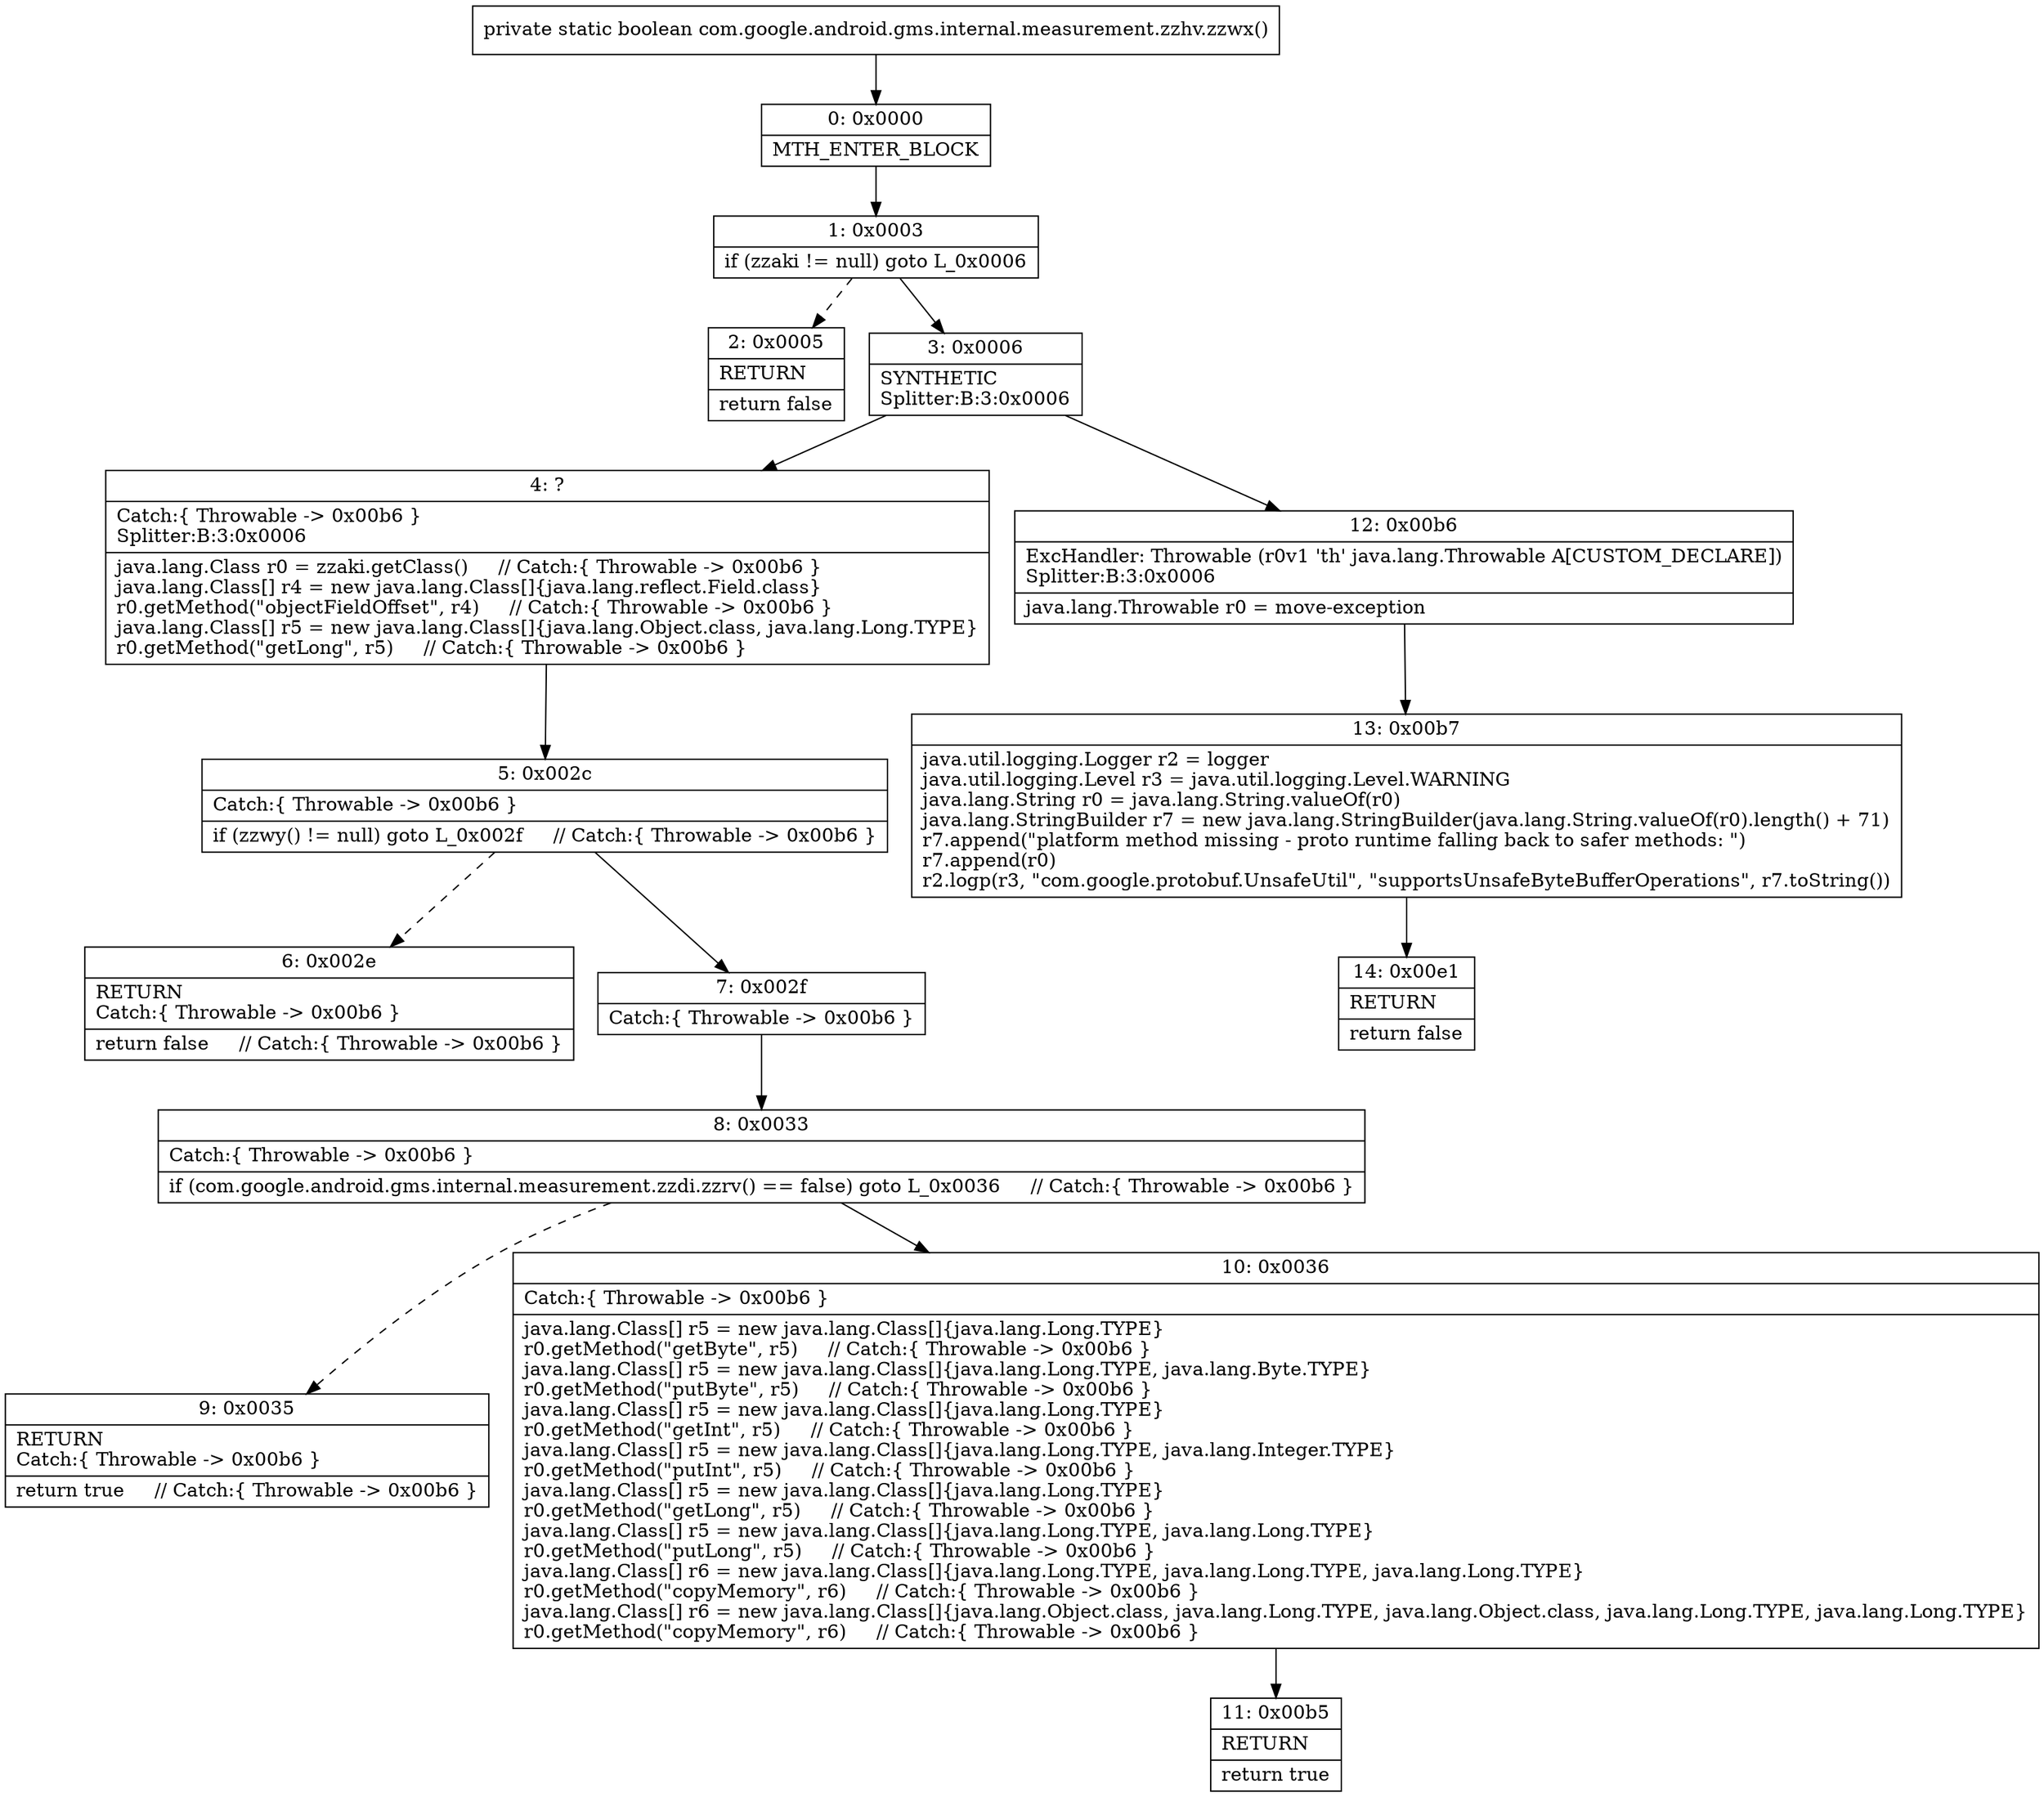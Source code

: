 digraph "CFG forcom.google.android.gms.internal.measurement.zzhv.zzwx()Z" {
Node_0 [shape=record,label="{0\:\ 0x0000|MTH_ENTER_BLOCK\l}"];
Node_1 [shape=record,label="{1\:\ 0x0003|if (zzaki != null) goto L_0x0006\l}"];
Node_2 [shape=record,label="{2\:\ 0x0005|RETURN\l|return false\l}"];
Node_3 [shape=record,label="{3\:\ 0x0006|SYNTHETIC\lSplitter:B:3:0x0006\l}"];
Node_4 [shape=record,label="{4\:\ ?|Catch:\{ Throwable \-\> 0x00b6 \}\lSplitter:B:3:0x0006\l|java.lang.Class r0 = zzaki.getClass()     \/\/ Catch:\{ Throwable \-\> 0x00b6 \}\ljava.lang.Class[] r4 = new java.lang.Class[]\{java.lang.reflect.Field.class\}\lr0.getMethod(\"objectFieldOffset\", r4)     \/\/ Catch:\{ Throwable \-\> 0x00b6 \}\ljava.lang.Class[] r5 = new java.lang.Class[]\{java.lang.Object.class, java.lang.Long.TYPE\}\lr0.getMethod(\"getLong\", r5)     \/\/ Catch:\{ Throwable \-\> 0x00b6 \}\l}"];
Node_5 [shape=record,label="{5\:\ 0x002c|Catch:\{ Throwable \-\> 0x00b6 \}\l|if (zzwy() != null) goto L_0x002f     \/\/ Catch:\{ Throwable \-\> 0x00b6 \}\l}"];
Node_6 [shape=record,label="{6\:\ 0x002e|RETURN\lCatch:\{ Throwable \-\> 0x00b6 \}\l|return false     \/\/ Catch:\{ Throwable \-\> 0x00b6 \}\l}"];
Node_7 [shape=record,label="{7\:\ 0x002f|Catch:\{ Throwable \-\> 0x00b6 \}\l}"];
Node_8 [shape=record,label="{8\:\ 0x0033|Catch:\{ Throwable \-\> 0x00b6 \}\l|if (com.google.android.gms.internal.measurement.zzdi.zzrv() == false) goto L_0x0036     \/\/ Catch:\{ Throwable \-\> 0x00b6 \}\l}"];
Node_9 [shape=record,label="{9\:\ 0x0035|RETURN\lCatch:\{ Throwable \-\> 0x00b6 \}\l|return true     \/\/ Catch:\{ Throwable \-\> 0x00b6 \}\l}"];
Node_10 [shape=record,label="{10\:\ 0x0036|Catch:\{ Throwable \-\> 0x00b6 \}\l|java.lang.Class[] r5 = new java.lang.Class[]\{java.lang.Long.TYPE\}\lr0.getMethod(\"getByte\", r5)     \/\/ Catch:\{ Throwable \-\> 0x00b6 \}\ljava.lang.Class[] r5 = new java.lang.Class[]\{java.lang.Long.TYPE, java.lang.Byte.TYPE\}\lr0.getMethod(\"putByte\", r5)     \/\/ Catch:\{ Throwable \-\> 0x00b6 \}\ljava.lang.Class[] r5 = new java.lang.Class[]\{java.lang.Long.TYPE\}\lr0.getMethod(\"getInt\", r5)     \/\/ Catch:\{ Throwable \-\> 0x00b6 \}\ljava.lang.Class[] r5 = new java.lang.Class[]\{java.lang.Long.TYPE, java.lang.Integer.TYPE\}\lr0.getMethod(\"putInt\", r5)     \/\/ Catch:\{ Throwable \-\> 0x00b6 \}\ljava.lang.Class[] r5 = new java.lang.Class[]\{java.lang.Long.TYPE\}\lr0.getMethod(\"getLong\", r5)     \/\/ Catch:\{ Throwable \-\> 0x00b6 \}\ljava.lang.Class[] r5 = new java.lang.Class[]\{java.lang.Long.TYPE, java.lang.Long.TYPE\}\lr0.getMethod(\"putLong\", r5)     \/\/ Catch:\{ Throwable \-\> 0x00b6 \}\ljava.lang.Class[] r6 = new java.lang.Class[]\{java.lang.Long.TYPE, java.lang.Long.TYPE, java.lang.Long.TYPE\}\lr0.getMethod(\"copyMemory\", r6)     \/\/ Catch:\{ Throwable \-\> 0x00b6 \}\ljava.lang.Class[] r6 = new java.lang.Class[]\{java.lang.Object.class, java.lang.Long.TYPE, java.lang.Object.class, java.lang.Long.TYPE, java.lang.Long.TYPE\}\lr0.getMethod(\"copyMemory\", r6)     \/\/ Catch:\{ Throwable \-\> 0x00b6 \}\l}"];
Node_11 [shape=record,label="{11\:\ 0x00b5|RETURN\l|return true\l}"];
Node_12 [shape=record,label="{12\:\ 0x00b6|ExcHandler: Throwable (r0v1 'th' java.lang.Throwable A[CUSTOM_DECLARE])\lSplitter:B:3:0x0006\l|java.lang.Throwable r0 = move\-exception\l}"];
Node_13 [shape=record,label="{13\:\ 0x00b7|java.util.logging.Logger r2 = logger\ljava.util.logging.Level r3 = java.util.logging.Level.WARNING\ljava.lang.String r0 = java.lang.String.valueOf(r0)\ljava.lang.StringBuilder r7 = new java.lang.StringBuilder(java.lang.String.valueOf(r0).length() + 71)\lr7.append(\"platform method missing \- proto runtime falling back to safer methods: \")\lr7.append(r0)\lr2.logp(r3, \"com.google.protobuf.UnsafeUtil\", \"supportsUnsafeByteBufferOperations\", r7.toString())\l}"];
Node_14 [shape=record,label="{14\:\ 0x00e1|RETURN\l|return false\l}"];
MethodNode[shape=record,label="{private static boolean com.google.android.gms.internal.measurement.zzhv.zzwx() }"];
MethodNode -> Node_0;
Node_0 -> Node_1;
Node_1 -> Node_2[style=dashed];
Node_1 -> Node_3;
Node_3 -> Node_4;
Node_3 -> Node_12;
Node_4 -> Node_5;
Node_5 -> Node_6[style=dashed];
Node_5 -> Node_7;
Node_7 -> Node_8;
Node_8 -> Node_9[style=dashed];
Node_8 -> Node_10;
Node_10 -> Node_11;
Node_12 -> Node_13;
Node_13 -> Node_14;
}

